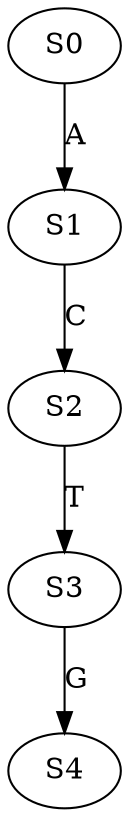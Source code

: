 strict digraph  {
	S0 -> S1 [ label = A ];
	S1 -> S2 [ label = C ];
	S2 -> S3 [ label = T ];
	S3 -> S4 [ label = G ];
}
